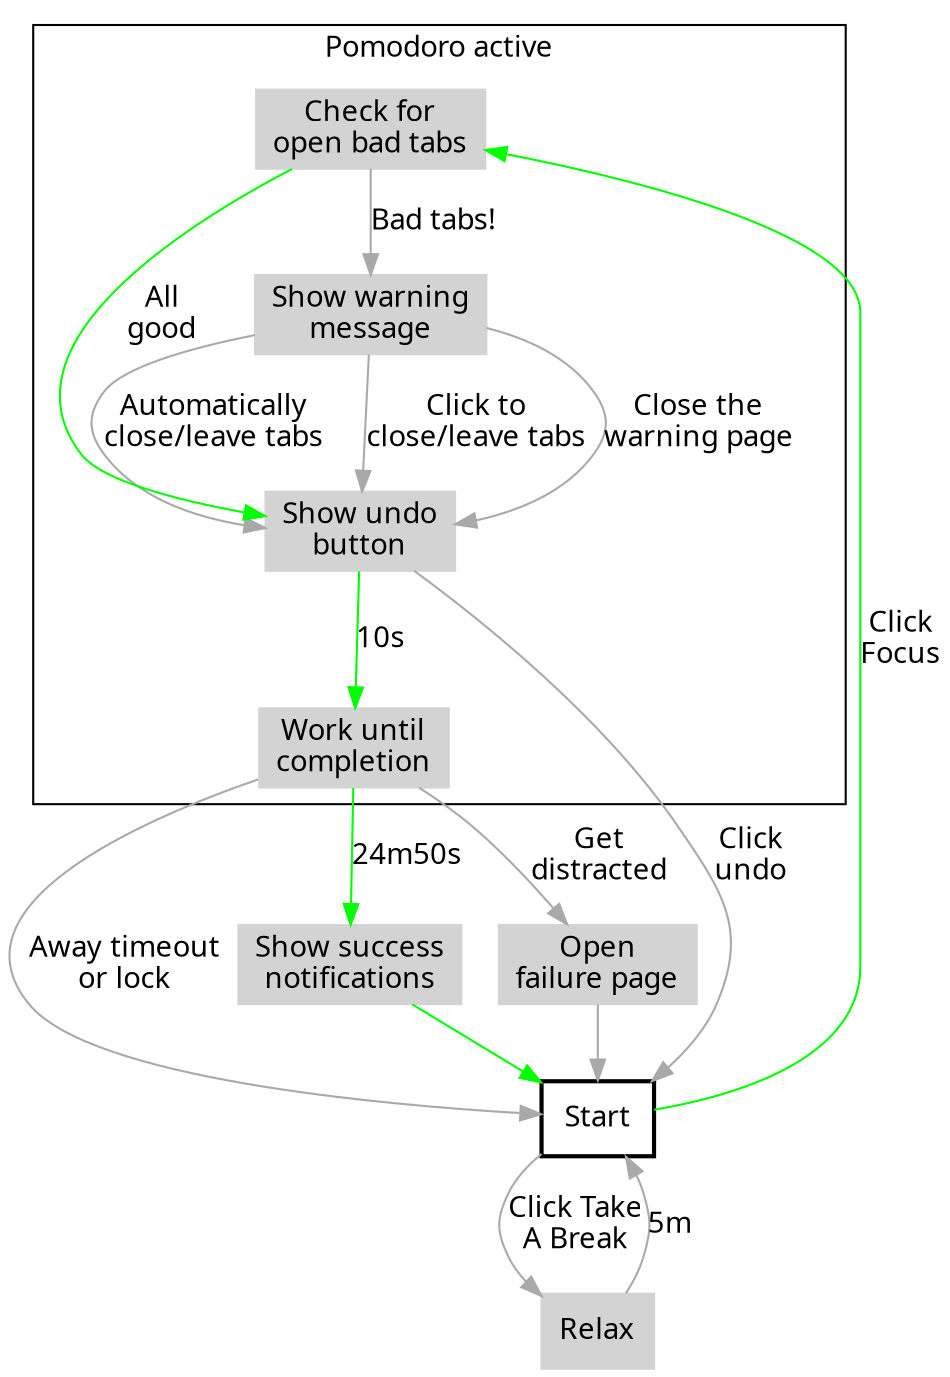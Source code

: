 digraph {
  fontname="Oswald";

  node [style=filled, color=lightgrey, shape=box, fontname="Oswald"];
  edge [color=darkgrey, fontname="Oswald"];

  start [label="Start", style=bold, color=black]
  running [label="Work until\ncompletion"]
  undoable [label="Show undo\nbutton"]
  warn [label="Show warning\nmessage"]
  check [label="Check for\nopen bad tabs"]
  successful [label="Show success\nnotifications"]
  failed [label="Open\nfailure page"]
  break [label="Relax"]

  subgraph cluster_active {
    undoable;
    running;
    check;
    warn;

    label="Pomodoro active";
  }

  start -> break [label="Click Take\nA Break"];
  break -> start [label="5m"];

  start -> check [label="Click\nFocus", color=green];
  check -> undoable [label="All\ngood", color=green];
  undoable -> running [label="10s", color=green];
  running -> successful [label="24m50s", color=green];
  running -> failed [label="Get\ndistracted"];

  successful -> start [color=green];
  failed -> start;

  check -> warn [label="Bad tabs!"];
  warn -> undoable [label="Automatically\nclose/leave tabs"];
  warn -> undoable [label="Click to\nclose/leave tabs"];
  warn -> undoable [label="Close the\nwarning page"];

  undoable -> start [label="Click\nundo"];
  running -> start [label="Away timeout\nor lock"];
}
